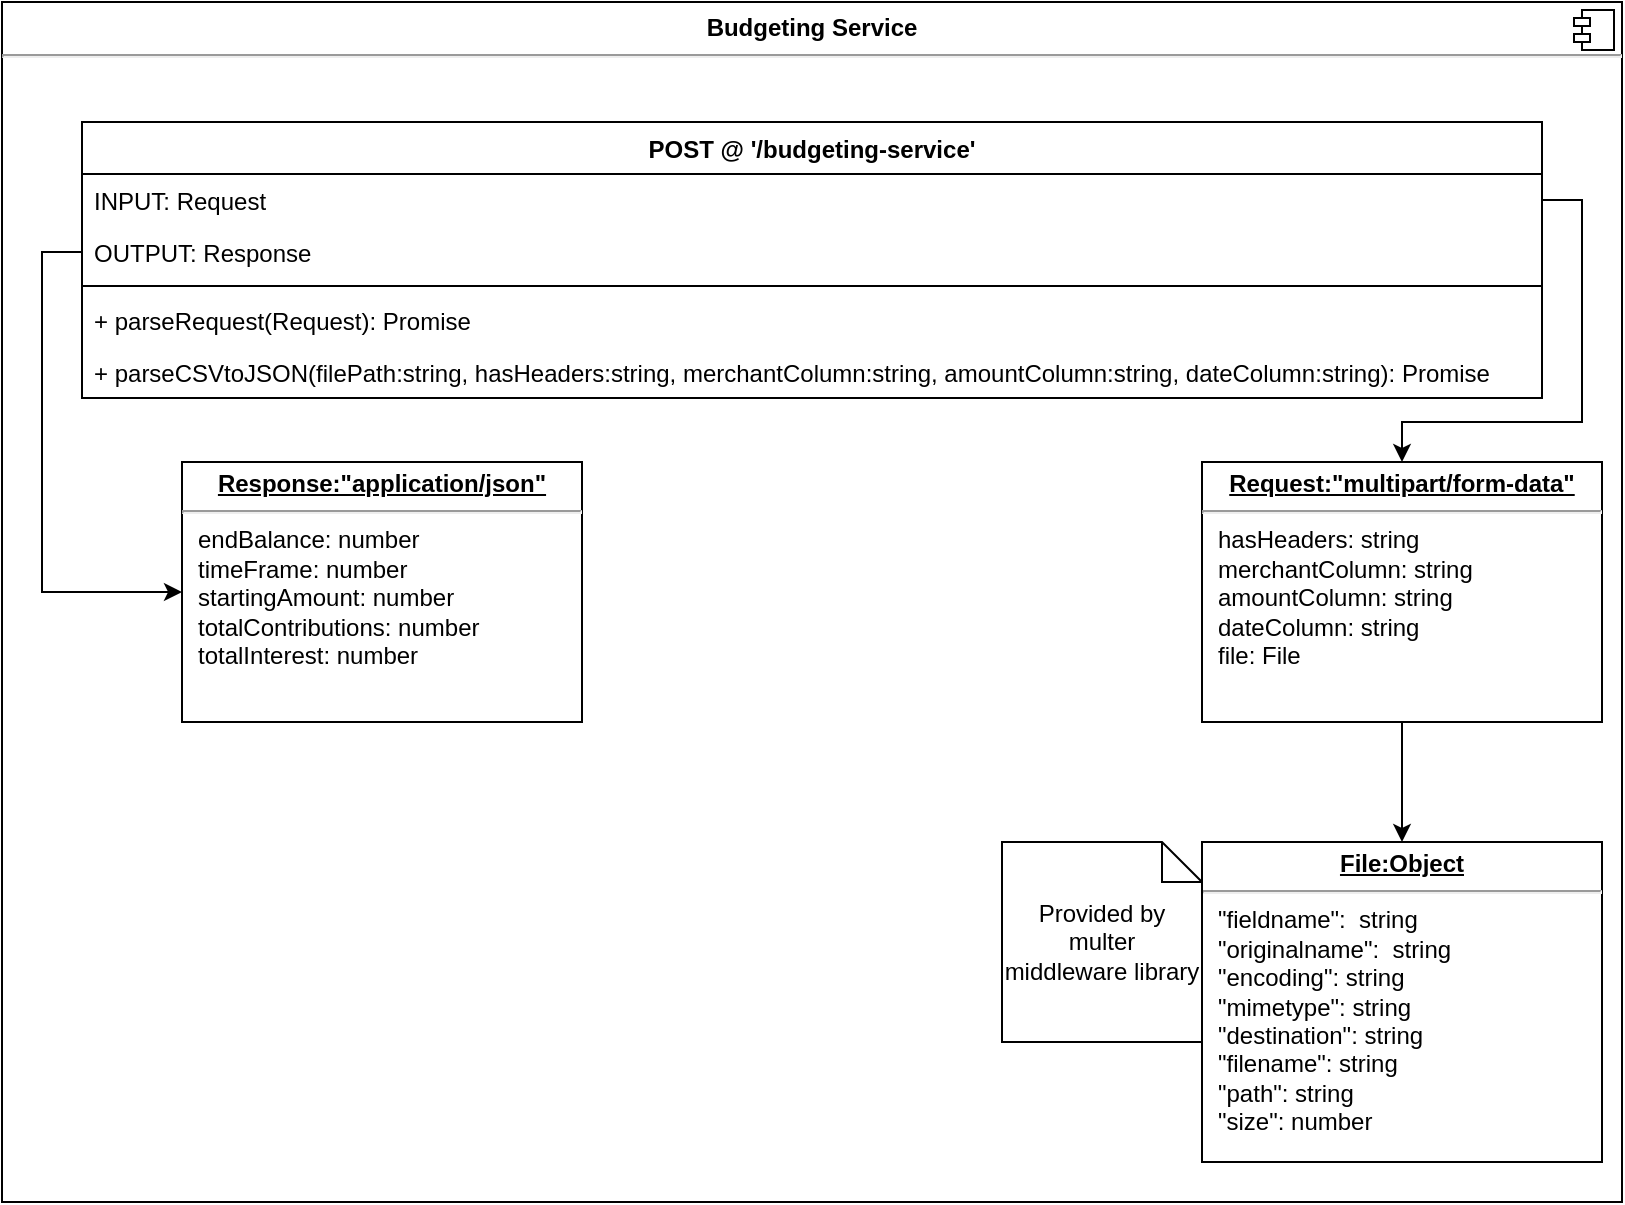 <mxfile version="14.6.7" type="device"><diagram id="C5RBs43oDa-KdzZeNtuy" name="Page-1"><mxGraphModel dx="1422" dy="672" grid="1" gridSize="10" guides="1" tooltips="1" connect="1" arrows="1" fold="1" page="1" pageScale="1" pageWidth="827" pageHeight="1169" math="0" shadow="0"><root><mxCell id="WIyWlLk6GJQsqaUBKTNV-0"/><mxCell id="WIyWlLk6GJQsqaUBKTNV-1" parent="WIyWlLk6GJQsqaUBKTNV-0"/><mxCell id="bN29lyRnrpW8OyekG_at-0" value="&lt;p style=&quot;margin: 0px ; margin-top: 6px ; text-align: center&quot;&gt;&lt;b&gt;Budgeting Service&lt;/b&gt;&lt;/p&gt;&lt;hr&gt;&lt;p style=&quot;margin: 0px ; margin-left: 8px&quot;&gt;&lt;br&gt;&lt;/p&gt;" style="align=left;overflow=fill;html=1;dropTarget=0;" vertex="1" parent="WIyWlLk6GJQsqaUBKTNV-1"><mxGeometry x="10" y="200" width="810" height="600" as="geometry"/></mxCell><mxCell id="bN29lyRnrpW8OyekG_at-1" value="" style="shape=component;jettyWidth=8;jettyHeight=4;" vertex="1" parent="bN29lyRnrpW8OyekG_at-0"><mxGeometry x="1" width="20" height="20" relative="1" as="geometry"><mxPoint x="-24" y="4" as="offset"/></mxGeometry></mxCell><mxCell id="bN29lyRnrpW8OyekG_at-3" value="POST @ '/budgeting-service'" style="swimlane;fontStyle=1;align=center;verticalAlign=top;childLayout=stackLayout;horizontal=1;startSize=26;horizontalStack=0;resizeParent=1;resizeParentMax=0;resizeLast=0;collapsible=1;marginBottom=0;" vertex="1" parent="WIyWlLk6GJQsqaUBKTNV-1"><mxGeometry x="50" y="260" width="730" height="138" as="geometry"/></mxCell><mxCell id="bN29lyRnrpW8OyekG_at-4" value="INPUT: Request" style="text;strokeColor=none;fillColor=none;align=left;verticalAlign=top;spacingLeft=4;spacingRight=4;overflow=hidden;rotatable=0;points=[[0,0.5],[1,0.5]];portConstraint=eastwest;" vertex="1" parent="bN29lyRnrpW8OyekG_at-3"><mxGeometry y="26" width="730" height="26" as="geometry"/></mxCell><mxCell id="bN29lyRnrpW8OyekG_at-9" value="OUTPUT: Response" style="text;strokeColor=none;fillColor=none;align=left;verticalAlign=top;spacingLeft=4;spacingRight=4;overflow=hidden;rotatable=0;points=[[0,0.5],[1,0.5]];portConstraint=eastwest;" vertex="1" parent="bN29lyRnrpW8OyekG_at-3"><mxGeometry y="52" width="730" height="26" as="geometry"/></mxCell><mxCell id="bN29lyRnrpW8OyekG_at-5" value="" style="line;strokeWidth=1;fillColor=none;align=left;verticalAlign=middle;spacingTop=-1;spacingLeft=3;spacingRight=3;rotatable=0;labelPosition=right;points=[];portConstraint=eastwest;" vertex="1" parent="bN29lyRnrpW8OyekG_at-3"><mxGeometry y="78" width="730" height="8" as="geometry"/></mxCell><mxCell id="bN29lyRnrpW8OyekG_at-6" value="+ parseRequest(Request): Promise" style="text;strokeColor=none;fillColor=none;align=left;verticalAlign=top;spacingLeft=4;spacingRight=4;overflow=hidden;rotatable=0;points=[[0,0.5],[1,0.5]];portConstraint=eastwest;" vertex="1" parent="bN29lyRnrpW8OyekG_at-3"><mxGeometry y="86" width="730" height="26" as="geometry"/></mxCell><mxCell id="bN29lyRnrpW8OyekG_at-10" value="+ parseCSVtoJSON(filePath:string, hasHeaders:string, merchantColumn:string, amountColumn:string, dateColumn:string): Promise" style="text;strokeColor=none;fillColor=none;align=left;verticalAlign=top;spacingLeft=4;spacingRight=4;overflow=hidden;rotatable=0;points=[[0,0.5],[1,0.5]];portConstraint=eastwest;" vertex="1" parent="bN29lyRnrpW8OyekG_at-3"><mxGeometry y="112" width="730" height="26" as="geometry"/></mxCell><mxCell id="bN29lyRnrpW8OyekG_at-32" style="edgeStyle=orthogonalEdgeStyle;rounded=0;orthogonalLoop=1;jettySize=auto;html=1;entryX=0.5;entryY=0;entryDx=0;entryDy=0;" edge="1" parent="WIyWlLk6GJQsqaUBKTNV-1" source="bN29lyRnrpW8OyekG_at-7" target="bN29lyRnrpW8OyekG_at-30"><mxGeometry relative="1" as="geometry"/></mxCell><mxCell id="bN29lyRnrpW8OyekG_at-7" value="&lt;p style=&quot;margin: 0px ; margin-top: 4px ; text-align: center ; text-decoration: underline&quot;&gt;&lt;b&gt;Request:&quot;multipart/form-data&quot;&lt;/b&gt;&lt;/p&gt;&lt;hr&gt;&lt;p style=&quot;margin: 0px ; margin-left: 8px&quot;&gt;hasHeaders: string&lt;/p&gt;&lt;p style=&quot;margin: 0px ; margin-left: 8px&quot;&gt;merchantColumn: string&lt;/p&gt;&lt;p style=&quot;margin: 0px ; margin-left: 8px&quot;&gt;amountColumn: string&lt;/p&gt;&lt;p style=&quot;margin: 0px ; margin-left: 8px&quot;&gt;dateColumn: string&lt;/p&gt;&lt;p style=&quot;margin: 0px ; margin-left: 8px&quot;&gt;file: File&lt;/p&gt;" style="verticalAlign=top;align=left;overflow=fill;fontSize=12;fontFamily=Helvetica;html=1;" vertex="1" parent="WIyWlLk6GJQsqaUBKTNV-1"><mxGeometry x="610" y="430" width="200" height="130" as="geometry"/></mxCell><mxCell id="bN29lyRnrpW8OyekG_at-8" value="&lt;p style=&quot;margin: 0px ; margin-top: 4px ; text-align: center ; text-decoration: underline&quot;&gt;&lt;b&gt;Response:&quot;application/json&quot;&lt;/b&gt;&lt;/p&gt;&lt;hr&gt;&lt;p style=&quot;margin: 0px ; margin-left: 8px&quot;&gt;endBalance: number&lt;/p&gt;&lt;p style=&quot;margin: 0px ; margin-left: 8px&quot;&gt;timeFrame: number&lt;/p&gt;&lt;p style=&quot;margin: 0px ; margin-left: 8px&quot;&gt;startingAmount: number&lt;/p&gt;&lt;p style=&quot;margin: 0px ; margin-left: 8px&quot;&gt;totalContributions: number&lt;/p&gt;&lt;p style=&quot;margin: 0px ; margin-left: 8px&quot;&gt;totalInterest: number&lt;/p&gt;" style="verticalAlign=top;align=left;overflow=fill;fontSize=12;fontFamily=Helvetica;html=1;" vertex="1" parent="WIyWlLk6GJQsqaUBKTNV-1"><mxGeometry x="100" y="430" width="200" height="130" as="geometry"/></mxCell><mxCell id="bN29lyRnrpW8OyekG_at-29" style="edgeStyle=orthogonalEdgeStyle;rounded=0;orthogonalLoop=1;jettySize=auto;html=1;entryX=0;entryY=0.5;entryDx=0;entryDy=0;" edge="1" parent="WIyWlLk6GJQsqaUBKTNV-1" source="bN29lyRnrpW8OyekG_at-9" target="bN29lyRnrpW8OyekG_at-8"><mxGeometry relative="1" as="geometry"/></mxCell><mxCell id="bN29lyRnrpW8OyekG_at-30" value="&lt;p style=&quot;margin: 0px ; margin-top: 4px ; text-align: center ; text-decoration: underline&quot;&gt;&lt;b&gt;File:Object&lt;/b&gt;&lt;/p&gt;&lt;hr&gt;&lt;p style=&quot;margin: 0px ; margin-left: 8px&quot;&gt;&quot;fieldname&quot;:&amp;nbsp; string&lt;/p&gt;&lt;p style=&quot;margin: 0px ; margin-left: 8px&quot;&gt;&quot;originalname&quot;:&amp;nbsp; string&lt;/p&gt;&lt;p style=&quot;margin: 0px ; margin-left: 8px&quot;&gt;&quot;encoding&quot;: string&lt;/p&gt;&lt;p style=&quot;margin: 0px ; margin-left: 8px&quot;&gt;&quot;mimetype&quot;: string&lt;/p&gt;&lt;p style=&quot;margin: 0px ; margin-left: 8px&quot;&gt;&quot;destination&quot;: string&lt;/p&gt;&lt;p style=&quot;margin: 0px ; margin-left: 8px&quot;&gt;&quot;filename&quot;: string&lt;/p&gt;&lt;p style=&quot;margin: 0px ; margin-left: 8px&quot;&gt;&quot;path&quot;: string&lt;/p&gt;&lt;p style=&quot;margin: 0px ; margin-left: 8px&quot;&gt;&quot;size&quot;: number&lt;/p&gt;" style="verticalAlign=top;align=left;overflow=fill;fontSize=12;fontFamily=Helvetica;html=1;" vertex="1" parent="WIyWlLk6GJQsqaUBKTNV-1"><mxGeometry x="610" y="620" width="200" height="160" as="geometry"/></mxCell><mxCell id="bN29lyRnrpW8OyekG_at-31" value="Provided by &lt;br&gt;multer middleware library" style="shape=note;size=20;whiteSpace=wrap;html=1;" vertex="1" parent="WIyWlLk6GJQsqaUBKTNV-1"><mxGeometry x="510" y="620" width="100" height="100" as="geometry"/></mxCell><mxCell id="bN29lyRnrpW8OyekG_at-36" style="edgeStyle=orthogonalEdgeStyle;rounded=0;orthogonalLoop=1;jettySize=auto;html=1;entryX=0.5;entryY=0;entryDx=0;entryDy=0;" edge="1" parent="WIyWlLk6GJQsqaUBKTNV-1" source="bN29lyRnrpW8OyekG_at-4" target="bN29lyRnrpW8OyekG_at-7"><mxGeometry relative="1" as="geometry"><Array as="points"><mxPoint x="800" y="299"/><mxPoint x="800" y="410"/><mxPoint x="710" y="410"/></Array></mxGeometry></mxCell></root></mxGraphModel></diagram></mxfile>